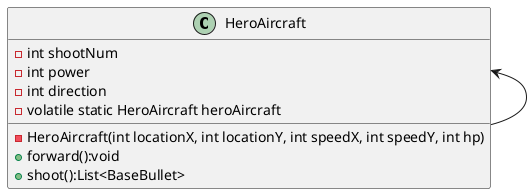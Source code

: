 @startuml
'https://plantuml.com/class-diagram
HeroAircraft <--HeroAircraft

class HeroAircraft {
    - int shootNum
    - int power
    - int direction
    - volatile static HeroAircraft heroAircraft
    - HeroAircraft(int locationX, int locationY, int speedX, int speedY, int hp)
    + forward():void
    + shoot():List<BaseBullet>
}
@enduml